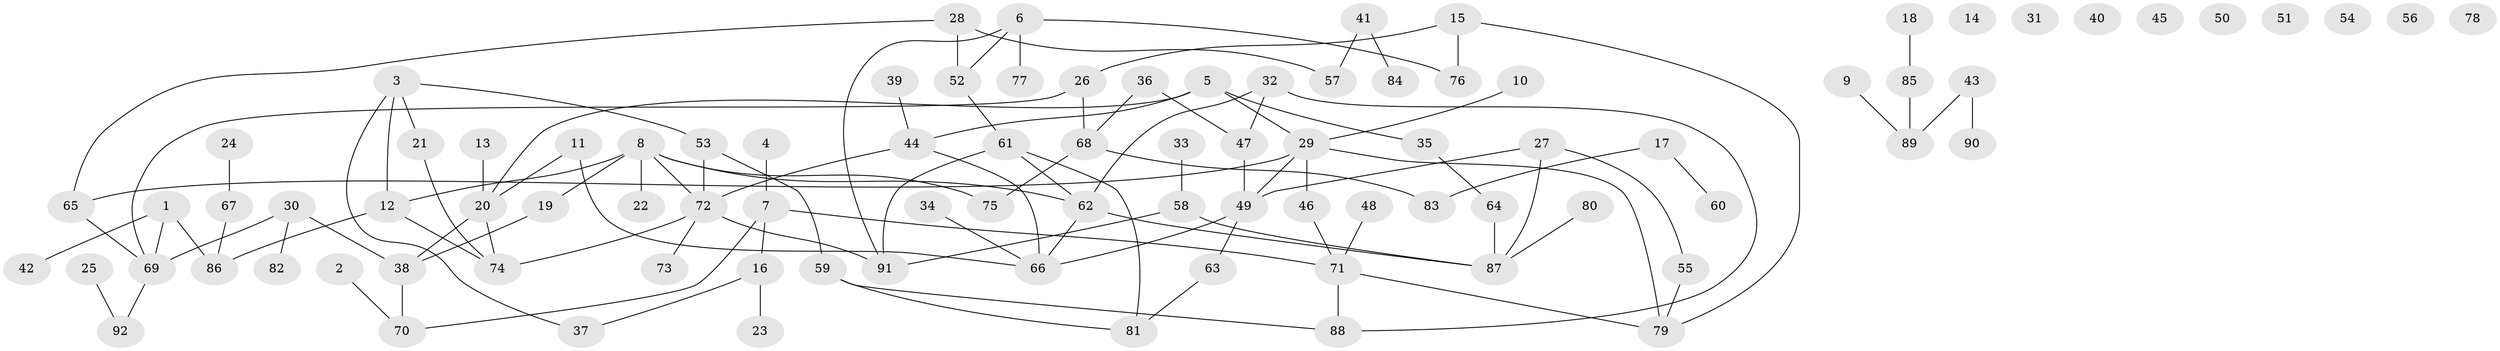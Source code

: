 // Generated by graph-tools (version 1.1) at 2025/40/03/09/25 04:40:09]
// undirected, 92 vertices, 110 edges
graph export_dot {
graph [start="1"]
  node [color=gray90,style=filled];
  1;
  2;
  3;
  4;
  5;
  6;
  7;
  8;
  9;
  10;
  11;
  12;
  13;
  14;
  15;
  16;
  17;
  18;
  19;
  20;
  21;
  22;
  23;
  24;
  25;
  26;
  27;
  28;
  29;
  30;
  31;
  32;
  33;
  34;
  35;
  36;
  37;
  38;
  39;
  40;
  41;
  42;
  43;
  44;
  45;
  46;
  47;
  48;
  49;
  50;
  51;
  52;
  53;
  54;
  55;
  56;
  57;
  58;
  59;
  60;
  61;
  62;
  63;
  64;
  65;
  66;
  67;
  68;
  69;
  70;
  71;
  72;
  73;
  74;
  75;
  76;
  77;
  78;
  79;
  80;
  81;
  82;
  83;
  84;
  85;
  86;
  87;
  88;
  89;
  90;
  91;
  92;
  1 -- 42;
  1 -- 69;
  1 -- 86;
  2 -- 70;
  3 -- 12;
  3 -- 21;
  3 -- 37;
  3 -- 53;
  4 -- 7;
  5 -- 20;
  5 -- 29;
  5 -- 35;
  5 -- 44;
  6 -- 52;
  6 -- 76;
  6 -- 77;
  6 -- 91;
  7 -- 16;
  7 -- 70;
  7 -- 71;
  8 -- 12;
  8 -- 19;
  8 -- 22;
  8 -- 62;
  8 -- 72;
  8 -- 75;
  9 -- 89;
  10 -- 29;
  11 -- 20;
  11 -- 66;
  12 -- 74;
  12 -- 86;
  13 -- 20;
  15 -- 26;
  15 -- 76;
  15 -- 79;
  16 -- 23;
  16 -- 37;
  17 -- 60;
  17 -- 83;
  18 -- 85;
  19 -- 38;
  20 -- 38;
  20 -- 74;
  21 -- 74;
  24 -- 67;
  25 -- 92;
  26 -- 68;
  26 -- 69;
  27 -- 49;
  27 -- 55;
  27 -- 87;
  28 -- 52;
  28 -- 57;
  28 -- 65;
  29 -- 46;
  29 -- 49;
  29 -- 65;
  29 -- 79;
  30 -- 38;
  30 -- 69;
  30 -- 82;
  32 -- 47;
  32 -- 62;
  32 -- 88;
  33 -- 58;
  34 -- 66;
  35 -- 64;
  36 -- 47;
  36 -- 68;
  38 -- 70;
  39 -- 44;
  41 -- 57;
  41 -- 84;
  43 -- 89;
  43 -- 90;
  44 -- 66;
  44 -- 72;
  46 -- 71;
  47 -- 49;
  48 -- 71;
  49 -- 63;
  49 -- 66;
  52 -- 61;
  53 -- 59;
  53 -- 72;
  55 -- 79;
  58 -- 87;
  58 -- 91;
  59 -- 81;
  59 -- 88;
  61 -- 62;
  61 -- 81;
  61 -- 91;
  62 -- 66;
  62 -- 87;
  63 -- 81;
  64 -- 87;
  65 -- 69;
  67 -- 86;
  68 -- 75;
  68 -- 83;
  69 -- 92;
  71 -- 79;
  71 -- 88;
  72 -- 73;
  72 -- 74;
  72 -- 91;
  80 -- 87;
  85 -- 89;
}
